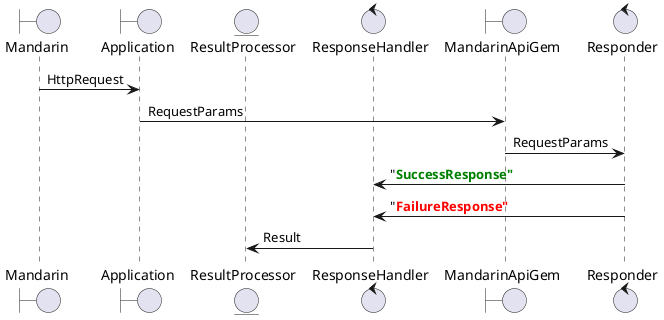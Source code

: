 @startuml

boundary Mandarin

boundary Application
entity ResultProcessor
control ResponseHandler
boundary MandarinApiGem
control Responder

Mandarin -> Application : HttpRequest
Application -> MandarinApiGem : RequestParams
MandarinApiGem -> Responder : RequestParams
Responder -> ResponseHandler :  "<font color=green><b>SuccessResponse"
Responder -> ResponseHandler :  "<font color=red><b>FailureResponse"
ResponseHandler -> ResultProcessor : Result

@enduml
